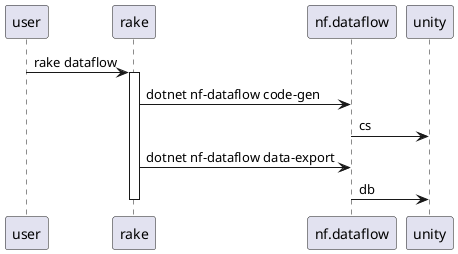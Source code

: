 @startuml

user -> rake : rake dataflow
activate rake
rake -> nf.dataflow : dotnet nf-dataflow code-gen
nf.dataflow -> unity : cs
rake -> nf.dataflow : dotnet nf-dataflow data-export
nf.dataflow -> unity : db
deactivate

@enduml
